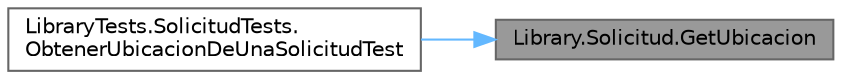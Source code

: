 digraph "Library.Solicitud.GetUbicacion"
{
 // INTERACTIVE_SVG=YES
 // LATEX_PDF_SIZE
  bgcolor="transparent";
  edge [fontname=Helvetica,fontsize=10,labelfontname=Helvetica,labelfontsize=10];
  node [fontname=Helvetica,fontsize=10,shape=box,height=0.2,width=0.4];
  rankdir="RL";
  Node1 [label="Library.Solicitud.GetUbicacion",height=0.2,width=0.4,color="gray40", fillcolor="grey60", style="filled", fontcolor="black",tooltip="Método para obtener la ubicación de una oferta."];
  Node1 -> Node2 [dir="back",color="steelblue1",style="solid"];
  Node2 [label="LibraryTests.SolicitudTests.\lObtenerUbicacionDeUnaSolicitudTest",height=0.2,width=0.4,color="grey40", fillcolor="white", style="filled",URL="$classLibraryTests_1_1SolicitudTests.html#a722d2d9e6be9fb37a6cafe83f0cf249e",tooltip="Test para obtener el la ubicación de una solicitud."];
}
